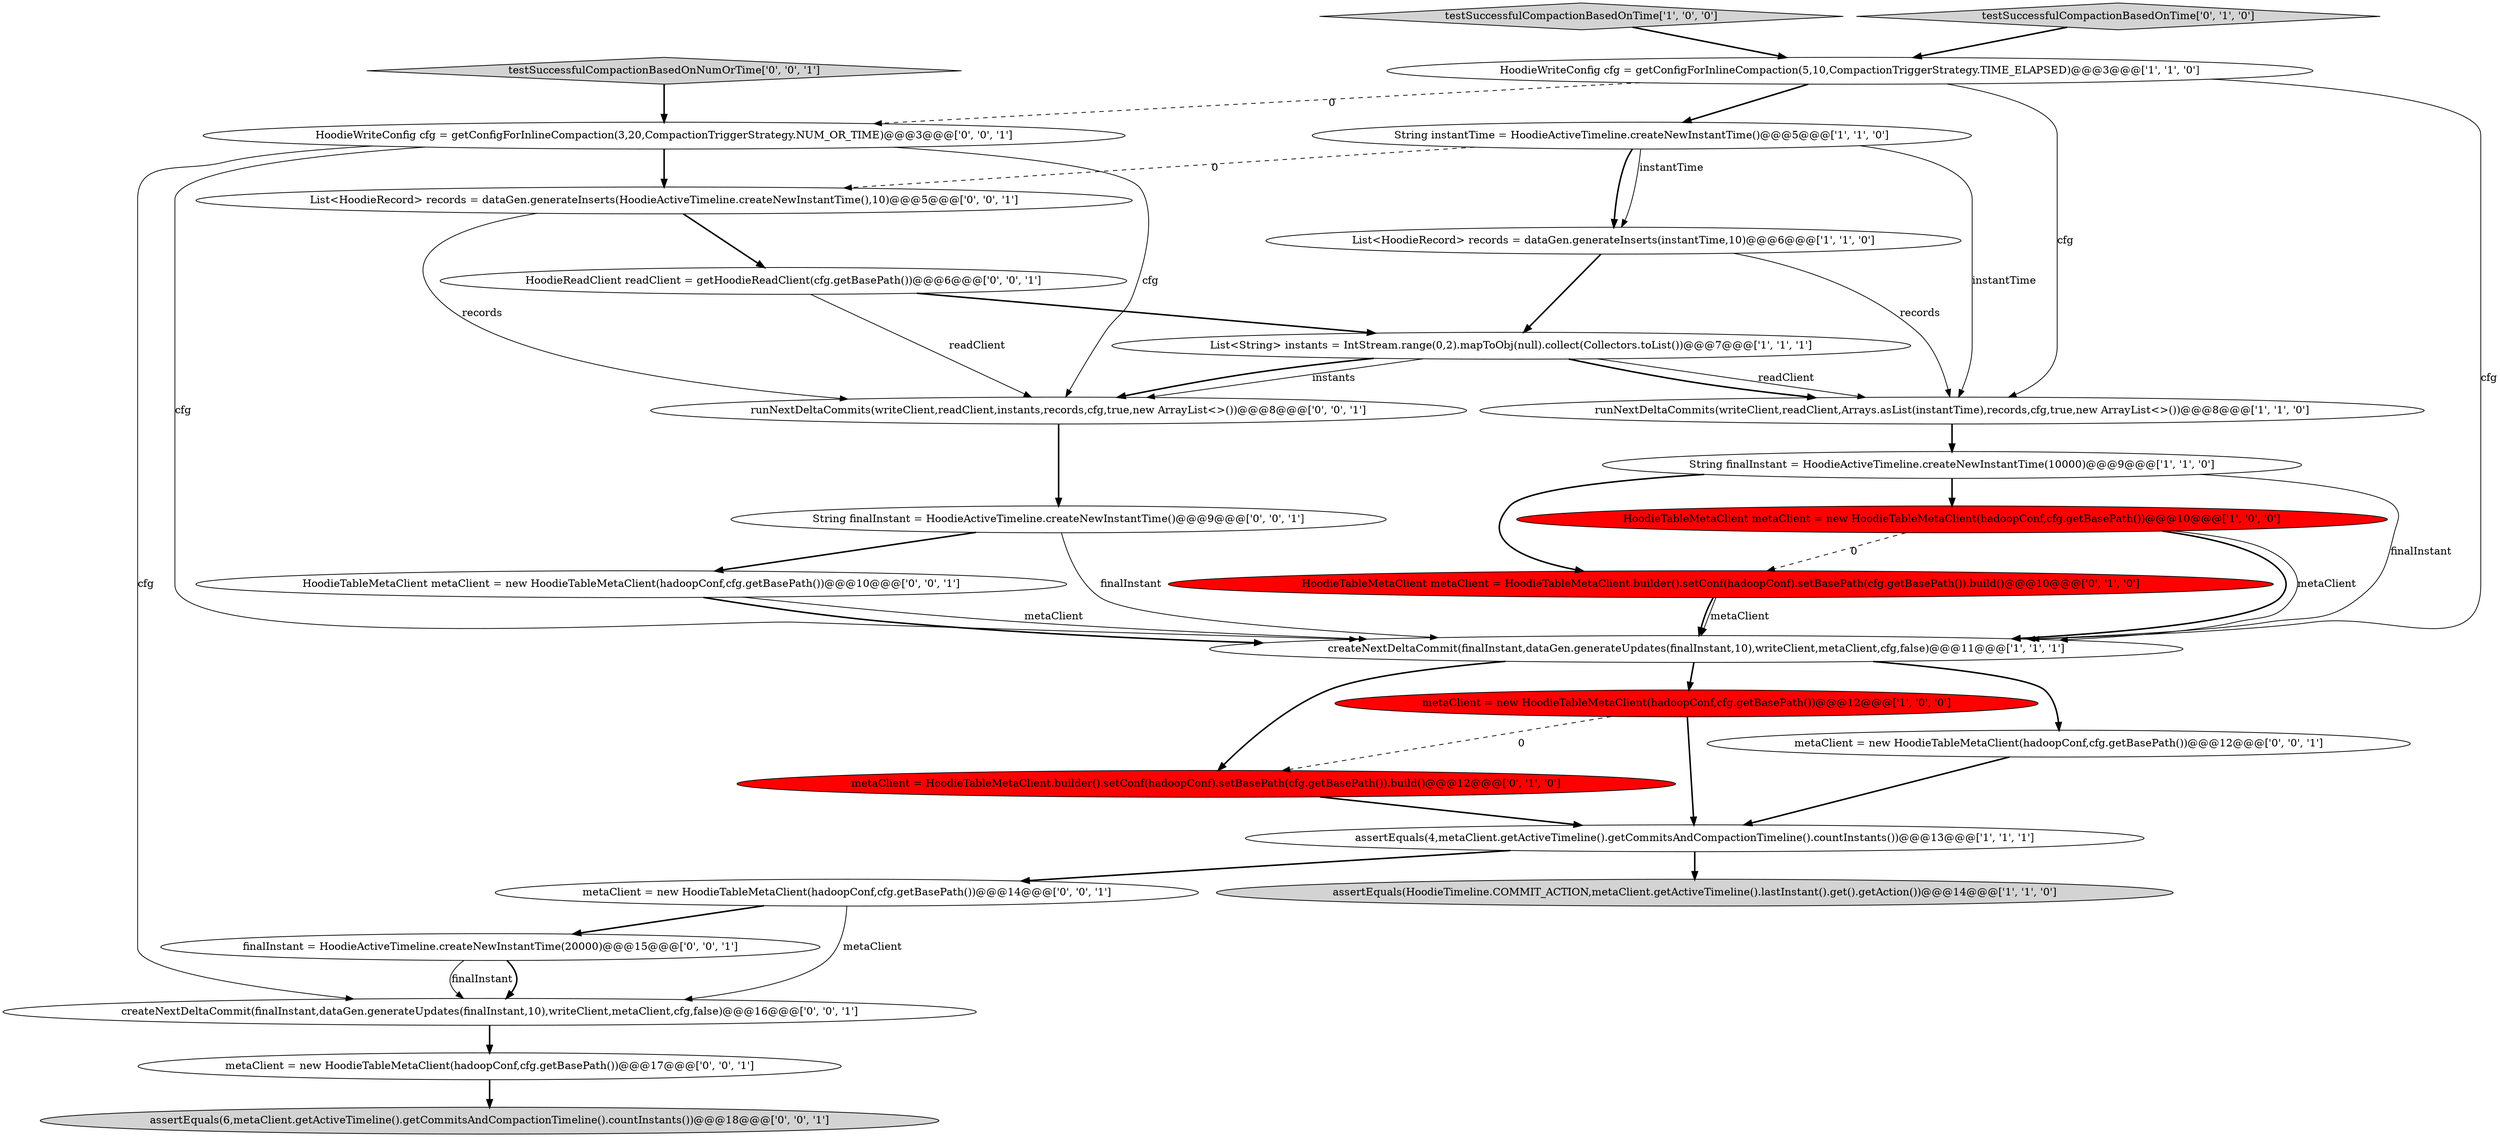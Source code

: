 digraph {
10 [style = filled, label = "HoodieWriteConfig cfg = getConfigForInlineCompaction(5,10,CompactionTriggerStrategy.TIME_ELAPSED)@@@3@@@['1', '1', '0']", fillcolor = white, shape = ellipse image = "AAA0AAABBB1BBB"];
18 [style = filled, label = "HoodieReadClient readClient = getHoodieReadClient(cfg.getBasePath())@@@6@@@['0', '0', '1']", fillcolor = white, shape = ellipse image = "AAA0AAABBB3BBB"];
7 [style = filled, label = "createNextDeltaCommit(finalInstant,dataGen.generateUpdates(finalInstant,10),writeClient,metaClient,cfg,false)@@@11@@@['1', '1', '1']", fillcolor = white, shape = ellipse image = "AAA0AAABBB1BBB"];
14 [style = filled, label = "HoodieTableMetaClient metaClient = HoodieTableMetaClient.builder().setConf(hadoopConf).setBasePath(cfg.getBasePath()).build()@@@10@@@['0', '1', '0']", fillcolor = red, shape = ellipse image = "AAA1AAABBB2BBB"];
27 [style = filled, label = "HoodieWriteConfig cfg = getConfigForInlineCompaction(3,20,CompactionTriggerStrategy.NUM_OR_TIME)@@@3@@@['0', '0', '1']", fillcolor = white, shape = ellipse image = "AAA0AAABBB3BBB"];
9 [style = filled, label = "assertEquals(HoodieTimeline.COMMIT_ACTION,metaClient.getActiveTimeline().lastInstant().get().getAction())@@@14@@@['1', '1', '0']", fillcolor = lightgray, shape = ellipse image = "AAA0AAABBB1BBB"];
25 [style = filled, label = "String finalInstant = HoodieActiveTimeline.createNewInstantTime()@@@9@@@['0', '0', '1']", fillcolor = white, shape = ellipse image = "AAA0AAABBB3BBB"];
2 [style = filled, label = "runNextDeltaCommits(writeClient,readClient,Arrays.asList(instantTime),records,cfg,true,new ArrayList<>())@@@8@@@['1', '1', '0']", fillcolor = white, shape = ellipse image = "AAA0AAABBB1BBB"];
5 [style = filled, label = "List<String> instants = IntStream.range(0,2).mapToObj(null).collect(Collectors.toList())@@@7@@@['1', '1', '1']", fillcolor = white, shape = ellipse image = "AAA0AAABBB1BBB"];
22 [style = filled, label = "metaClient = new HoodieTableMetaClient(hadoopConf,cfg.getBasePath())@@@12@@@['0', '0', '1']", fillcolor = white, shape = ellipse image = "AAA0AAABBB3BBB"];
4 [style = filled, label = "testSuccessfulCompactionBasedOnTime['1', '0', '0']", fillcolor = lightgray, shape = diamond image = "AAA0AAABBB1BBB"];
19 [style = filled, label = "List<HoodieRecord> records = dataGen.generateInserts(HoodieActiveTimeline.createNewInstantTime(),10)@@@5@@@['0', '0', '1']", fillcolor = white, shape = ellipse image = "AAA0AAABBB3BBB"];
0 [style = filled, label = "String finalInstant = HoodieActiveTimeline.createNewInstantTime(10000)@@@9@@@['1', '1', '0']", fillcolor = white, shape = ellipse image = "AAA0AAABBB1BBB"];
21 [style = filled, label = "assertEquals(6,metaClient.getActiveTimeline().getCommitsAndCompactionTimeline().countInstants())@@@18@@@['0', '0', '1']", fillcolor = lightgray, shape = ellipse image = "AAA0AAABBB3BBB"];
26 [style = filled, label = "createNextDeltaCommit(finalInstant,dataGen.generateUpdates(finalInstant,10),writeClient,metaClient,cfg,false)@@@16@@@['0', '0', '1']", fillcolor = white, shape = ellipse image = "AAA0AAABBB3BBB"];
8 [style = filled, label = "HoodieTableMetaClient metaClient = new HoodieTableMetaClient(hadoopConf,cfg.getBasePath())@@@10@@@['1', '0', '0']", fillcolor = red, shape = ellipse image = "AAA1AAABBB1BBB"];
1 [style = filled, label = "metaClient = new HoodieTableMetaClient(hadoopConf,cfg.getBasePath())@@@12@@@['1', '0', '0']", fillcolor = red, shape = ellipse image = "AAA1AAABBB1BBB"];
17 [style = filled, label = "finalInstant = HoodieActiveTimeline.createNewInstantTime(20000)@@@15@@@['0', '0', '1']", fillcolor = white, shape = ellipse image = "AAA0AAABBB3BBB"];
12 [style = filled, label = "testSuccessfulCompactionBasedOnTime['0', '1', '0']", fillcolor = lightgray, shape = diamond image = "AAA0AAABBB2BBB"];
24 [style = filled, label = "testSuccessfulCompactionBasedOnNumOrTime['0', '0', '1']", fillcolor = lightgray, shape = diamond image = "AAA0AAABBB3BBB"];
20 [style = filled, label = "HoodieTableMetaClient metaClient = new HoodieTableMetaClient(hadoopConf,cfg.getBasePath())@@@10@@@['0', '0', '1']", fillcolor = white, shape = ellipse image = "AAA0AAABBB3BBB"];
11 [style = filled, label = "List<HoodieRecord> records = dataGen.generateInserts(instantTime,10)@@@6@@@['1', '1', '0']", fillcolor = white, shape = ellipse image = "AAA0AAABBB1BBB"];
16 [style = filled, label = "runNextDeltaCommits(writeClient,readClient,instants,records,cfg,true,new ArrayList<>())@@@8@@@['0', '0', '1']", fillcolor = white, shape = ellipse image = "AAA0AAABBB3BBB"];
23 [style = filled, label = "metaClient = new HoodieTableMetaClient(hadoopConf,cfg.getBasePath())@@@17@@@['0', '0', '1']", fillcolor = white, shape = ellipse image = "AAA0AAABBB3BBB"];
13 [style = filled, label = "metaClient = HoodieTableMetaClient.builder().setConf(hadoopConf).setBasePath(cfg.getBasePath()).build()@@@12@@@['0', '1', '0']", fillcolor = red, shape = ellipse image = "AAA1AAABBB2BBB"];
15 [style = filled, label = "metaClient = new HoodieTableMetaClient(hadoopConf,cfg.getBasePath())@@@14@@@['0', '0', '1']", fillcolor = white, shape = ellipse image = "AAA0AAABBB3BBB"];
3 [style = filled, label = "String instantTime = HoodieActiveTimeline.createNewInstantTime()@@@5@@@['1', '1', '0']", fillcolor = white, shape = ellipse image = "AAA0AAABBB1BBB"];
6 [style = filled, label = "assertEquals(4,metaClient.getActiveTimeline().getCommitsAndCompactionTimeline().countInstants())@@@13@@@['1', '1', '1']", fillcolor = white, shape = ellipse image = "AAA0AAABBB1BBB"];
7->13 [style = bold, label=""];
4->10 [style = bold, label=""];
10->7 [style = solid, label="cfg"];
19->18 [style = bold, label=""];
17->26 [style = bold, label=""];
7->1 [style = bold, label=""];
20->7 [style = solid, label="metaClient"];
5->16 [style = solid, label="instants"];
3->2 [style = solid, label="instantTime"];
3->11 [style = bold, label=""];
25->7 [style = solid, label="finalInstant"];
10->3 [style = bold, label=""];
27->7 [style = solid, label="cfg"];
16->25 [style = bold, label=""];
19->16 [style = solid, label="records"];
3->11 [style = solid, label="instantTime"];
8->14 [style = dashed, label="0"];
10->27 [style = dashed, label="0"];
15->26 [style = solid, label="metaClient"];
6->15 [style = bold, label=""];
8->7 [style = bold, label=""];
14->7 [style = bold, label=""];
5->2 [style = solid, label="readClient"];
3->19 [style = dashed, label="0"];
27->16 [style = solid, label="cfg"];
5->16 [style = bold, label=""];
1->13 [style = dashed, label="0"];
7->22 [style = bold, label=""];
11->5 [style = bold, label=""];
5->2 [style = bold, label=""];
0->14 [style = bold, label=""];
2->0 [style = bold, label=""];
1->6 [style = bold, label=""];
12->10 [style = bold, label=""];
25->20 [style = bold, label=""];
15->17 [style = bold, label=""];
14->7 [style = solid, label="metaClient"];
10->2 [style = solid, label="cfg"];
23->21 [style = bold, label=""];
18->5 [style = bold, label=""];
26->23 [style = bold, label=""];
0->8 [style = bold, label=""];
27->19 [style = bold, label=""];
13->6 [style = bold, label=""];
6->9 [style = bold, label=""];
20->7 [style = bold, label=""];
17->26 [style = solid, label="finalInstant"];
0->7 [style = solid, label="finalInstant"];
24->27 [style = bold, label=""];
11->2 [style = solid, label="records"];
27->26 [style = solid, label="cfg"];
18->16 [style = solid, label="readClient"];
22->6 [style = bold, label=""];
8->7 [style = solid, label="metaClient"];
}
